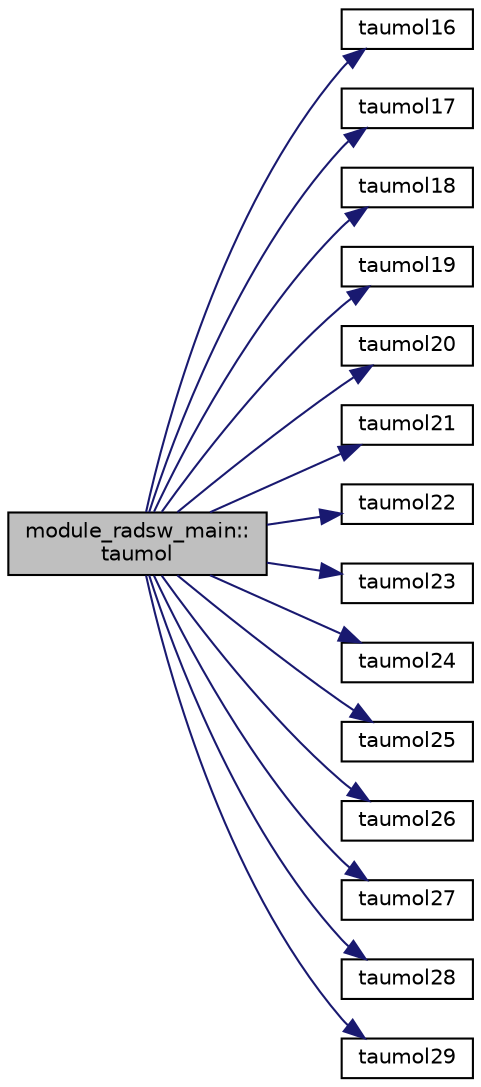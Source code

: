 digraph "module_radsw_main::taumol"
{
  edge [fontname="Helvetica",fontsize="10",labelfontname="Helvetica",labelfontsize="10"];
  node [fontname="Helvetica",fontsize="10",shape=record];
  rankdir="LR";
  Node31 [label="module_radsw_main::\ltaumol",height=0.2,width=0.4,color="black", fillcolor="grey75", style="filled", fontcolor="black"];
  Node31 -> Node32 [color="midnightblue",fontsize="10",style="solid",fontname="Helvetica"];
  Node32 [label="taumol16",height=0.2,width=0.4,color="black", fillcolor="white", style="filled",URL="$group__module__radsw__main.html#ga8702f5f6285ff1a5cbfad740545fffb6",tooltip="The subroutine computes the optical depth in band 16: 2600-3250 cm-1 (low - h2o,ch4; high - ch4) ..."];
  Node31 -> Node33 [color="midnightblue",fontsize="10",style="solid",fontname="Helvetica"];
  Node33 [label="taumol17",height=0.2,width=0.4,color="black", fillcolor="white", style="filled",URL="$radsw__main_8f.html#ae46d1c061726bcde426caadd80b1fd80",tooltip="The subroutine computes the optical depth in band 17: 3250-4000 cm-1 (low - h2o,co2; high - h2o..."];
  Node31 -> Node34 [color="midnightblue",fontsize="10",style="solid",fontname="Helvetica"];
  Node34 [label="taumol18",height=0.2,width=0.4,color="black", fillcolor="white", style="filled",URL="$radsw__main_8f.html#a06f6f2b0ef60df93c267a667a2e1aa36",tooltip="The subroutine computes the optical depth in band 18: 4000-4650 cm-1 (low - h2o,ch4; high - ch4) ..."];
  Node31 -> Node35 [color="midnightblue",fontsize="10",style="solid",fontname="Helvetica"];
  Node35 [label="taumol19",height=0.2,width=0.4,color="black", fillcolor="white", style="filled",URL="$radsw__main_8f.html#a776a0d78fda9f4fd0f1153b55be597df",tooltip="The subroutine computes the optical depth in band 19: 4650-5150 cm-1 (low - h2o,co2; high - co2) ..."];
  Node31 -> Node36 [color="midnightblue",fontsize="10",style="solid",fontname="Helvetica"];
  Node36 [label="taumol20",height=0.2,width=0.4,color="black", fillcolor="white", style="filled",URL="$radsw__main_8f.html#a6eb9a29728a986ea6b15240adebd4a0c",tooltip="The subroutine computes the optical depth in band 20: 5150-6150 cm-1 (low - h2o; high - h2o) ..."];
  Node31 -> Node37 [color="midnightblue",fontsize="10",style="solid",fontname="Helvetica"];
  Node37 [label="taumol21",height=0.2,width=0.4,color="black", fillcolor="white", style="filled",URL="$radsw__main_8f.html#a54619c48147f35da2d7855dc488c0ff4",tooltip="The subroutine computes the optical depth in band 21: 6150-7700 cm-1 (low - h2o,co2; high - h2o..."];
  Node31 -> Node38 [color="midnightblue",fontsize="10",style="solid",fontname="Helvetica"];
  Node38 [label="taumol22",height=0.2,width=0.4,color="black", fillcolor="white", style="filled",URL="$radsw__main_8f.html#a3b5392346eee35eb13a2a54175b6338b",tooltip="The subroutine computes the optical depth in band 22: 7700-8050 cm-1 (low - h2o,o2; high - o2) ..."];
  Node31 -> Node39 [color="midnightblue",fontsize="10",style="solid",fontname="Helvetica"];
  Node39 [label="taumol23",height=0.2,width=0.4,color="black", fillcolor="white", style="filled",URL="$radsw__main_8f.html#adf5d73763c80ec079b72dda7d74cba94",tooltip="The subroutine computes the optical depth in band 23: 8050-12850 cm-1 (low - h2o; high - nothing) ..."];
  Node31 -> Node40 [color="midnightblue",fontsize="10",style="solid",fontname="Helvetica"];
  Node40 [label="taumol24",height=0.2,width=0.4,color="black", fillcolor="white", style="filled",URL="$radsw__main_8f.html#ae0abf1a08aa5d6ca14bfea83d0603716",tooltip="The subroutine computes the optical depth in band 24: 12850-16000 cm-1 (low - h2o,o2; high - o2) "];
  Node31 -> Node41 [color="midnightblue",fontsize="10",style="solid",fontname="Helvetica"];
  Node41 [label="taumol25",height=0.2,width=0.4,color="black", fillcolor="white", style="filled",URL="$radsw__main_8f.html#a21b72d6de9247eccb20de836ea76cf7a",tooltip="The subroutine computes the optical depth in band 25: 16000-22650 cm-1 (low - h2o; high - nothing) ..."];
  Node31 -> Node42 [color="midnightblue",fontsize="10",style="solid",fontname="Helvetica"];
  Node42 [label="taumol26",height=0.2,width=0.4,color="black", fillcolor="white", style="filled",URL="$radsw__main_8f.html#a20261640145a5d10e091ef3c67763175",tooltip="The subroutine computes the optical depth in band 26: 22650-29000 cm-1 (low - nothing; high - nothing..."];
  Node31 -> Node43 [color="midnightblue",fontsize="10",style="solid",fontname="Helvetica"];
  Node43 [label="taumol27",height=0.2,width=0.4,color="black", fillcolor="white", style="filled",URL="$radsw__main_8f.html#a7d2cea6cc0cfde853d25a14ba0efcca2",tooltip="The subroutine computes the optical depth in band 27: 29000-38000 cm-1 (low - o3; high - o3) ..."];
  Node31 -> Node44 [color="midnightblue",fontsize="10",style="solid",fontname="Helvetica"];
  Node44 [label="taumol28",height=0.2,width=0.4,color="black", fillcolor="white", style="filled",URL="$radsw__main_8f.html#a2113c76707f43cf91fe5926ab69d1b8b",tooltip="The subroutine computes the optical depth in band 28: 38000-50000 cm-1 (low - o3,o2; high - o3..."];
  Node31 -> Node45 [color="midnightblue",fontsize="10",style="solid",fontname="Helvetica"];
  Node45 [label="taumol29",height=0.2,width=0.4,color="black", fillcolor="white", style="filled",URL="$radsw__main_8f.html#a08e2db10432d07392f29a49bc5b5c640",tooltip="The subroutine computes the optical depth in band 29: 820-2600 cm-1 (low - h2o; high - co2) ..."];
}
